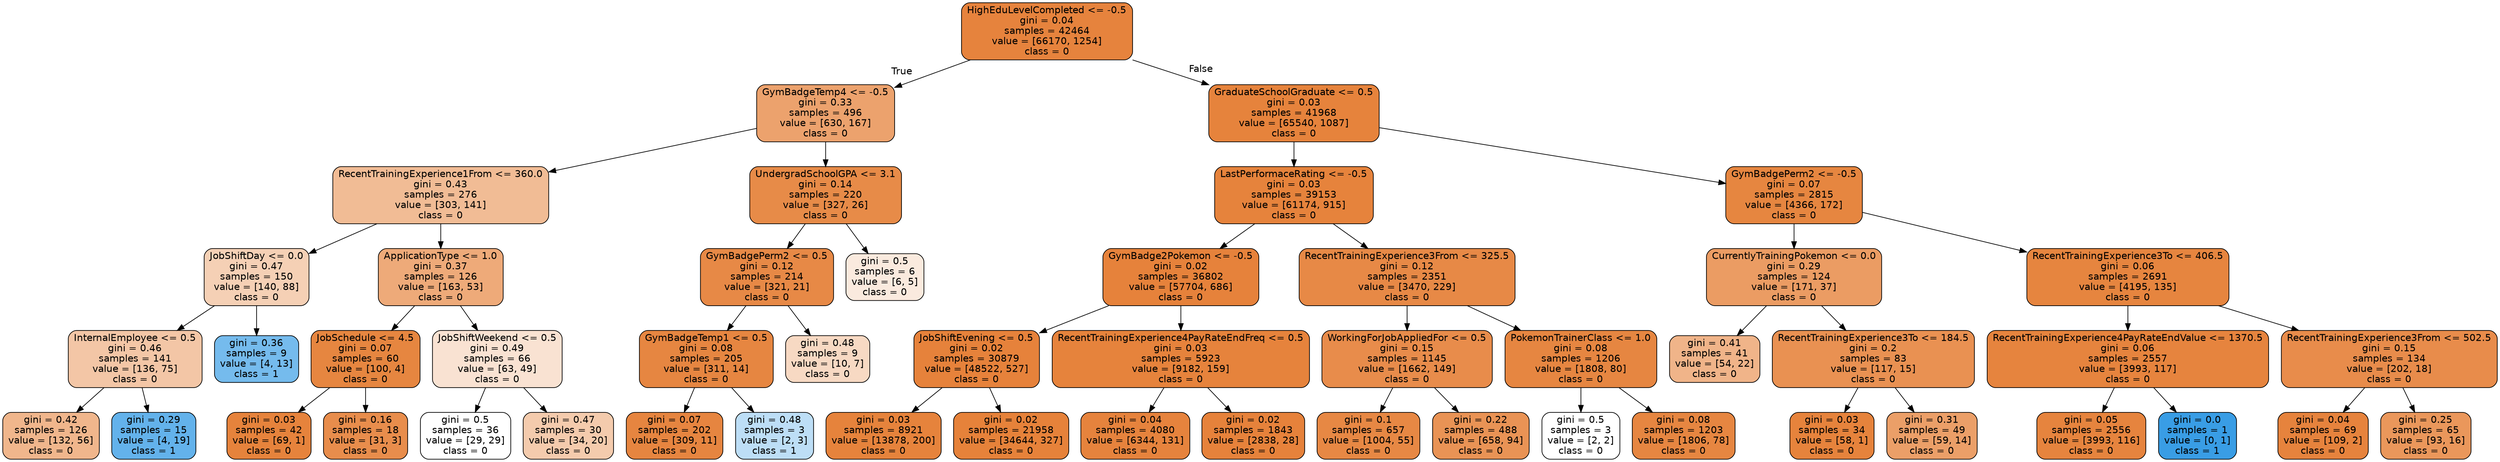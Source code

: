 digraph Tree {
node [shape=box, style="filled, rounded", color="black", fontname=helvetica] ;
edge [fontname=helvetica] ;
0 [label="HighEduLevelCompleted <= -0.5\ngini = 0.04\nsamples = 42464\nvalue = [66170, 1254]\nclass = 0", fillcolor="#e58139fa"] ;
1 [label="GymBadgeTemp4 <= -0.5\ngini = 0.33\nsamples = 496\nvalue = [630, 167]\nclass = 0", fillcolor="#e58139bb"] ;
0 -> 1 [labeldistance=2.5, labelangle=45, headlabel="True"] ;
2 [label="RecentTrainingExperience1From <= 360.0\ngini = 0.43\nsamples = 276\nvalue = [303, 141]\nclass = 0", fillcolor="#e5813988"] ;
1 -> 2 ;
3 [label="JobShiftDay <= 0.0\ngini = 0.47\nsamples = 150\nvalue = [140, 88]\nclass = 0", fillcolor="#e581395f"] ;
2 -> 3 ;
4 [label="InternalEmployee <= 0.5\ngini = 0.46\nsamples = 141\nvalue = [136, 75]\nclass = 0", fillcolor="#e5813972"] ;
3 -> 4 ;
5 [label="gini = 0.42\nsamples = 126\nvalue = [132, 56]\nclass = 0", fillcolor="#e5813993"] ;
4 -> 5 ;
6 [label="gini = 0.29\nsamples = 15\nvalue = [4, 19]\nclass = 1", fillcolor="#399de5c9"] ;
4 -> 6 ;
7 [label="gini = 0.36\nsamples = 9\nvalue = [4, 13]\nclass = 1", fillcolor="#399de5b1"] ;
3 -> 7 ;
8 [label="ApplicationType <= 1.0\ngini = 0.37\nsamples = 126\nvalue = [163, 53]\nclass = 0", fillcolor="#e58139ac"] ;
2 -> 8 ;
9 [label="JobSchedule <= 4.5\ngini = 0.07\nsamples = 60\nvalue = [100, 4]\nclass = 0", fillcolor="#e58139f5"] ;
8 -> 9 ;
10 [label="gini = 0.03\nsamples = 42\nvalue = [69, 1]\nclass = 0", fillcolor="#e58139fb"] ;
9 -> 10 ;
11 [label="gini = 0.16\nsamples = 18\nvalue = [31, 3]\nclass = 0", fillcolor="#e58139e6"] ;
9 -> 11 ;
12 [label="JobShiftWeekend <= 0.5\ngini = 0.49\nsamples = 66\nvalue = [63, 49]\nclass = 0", fillcolor="#e5813939"] ;
8 -> 12 ;
13 [label="gini = 0.5\nsamples = 36\nvalue = [29, 29]\nclass = 0", fillcolor="#e5813900"] ;
12 -> 13 ;
14 [label="gini = 0.47\nsamples = 30\nvalue = [34, 20]\nclass = 0", fillcolor="#e5813969"] ;
12 -> 14 ;
15 [label="UndergradSchoolGPA <= 3.1\ngini = 0.14\nsamples = 220\nvalue = [327, 26]\nclass = 0", fillcolor="#e58139eb"] ;
1 -> 15 ;
16 [label="GymBadgePerm2 <= 0.5\ngini = 0.12\nsamples = 214\nvalue = [321, 21]\nclass = 0", fillcolor="#e58139ee"] ;
15 -> 16 ;
17 [label="GymBadgeTemp1 <= 0.5\ngini = 0.08\nsamples = 205\nvalue = [311, 14]\nclass = 0", fillcolor="#e58139f4"] ;
16 -> 17 ;
18 [label="gini = 0.07\nsamples = 202\nvalue = [309, 11]\nclass = 0", fillcolor="#e58139f6"] ;
17 -> 18 ;
19 [label="gini = 0.48\nsamples = 3\nvalue = [2, 3]\nclass = 1", fillcolor="#399de555"] ;
17 -> 19 ;
20 [label="gini = 0.48\nsamples = 9\nvalue = [10, 7]\nclass = 0", fillcolor="#e581394d"] ;
16 -> 20 ;
21 [label="gini = 0.5\nsamples = 6\nvalue = [6, 5]\nclass = 0", fillcolor="#e581392a"] ;
15 -> 21 ;
22 [label="GraduateSchoolGraduate <= 0.5\ngini = 0.03\nsamples = 41968\nvalue = [65540, 1087]\nclass = 0", fillcolor="#e58139fb"] ;
0 -> 22 [labeldistance=2.5, labelangle=-45, headlabel="False"] ;
23 [label="LastPerformaceRating <= -0.5\ngini = 0.03\nsamples = 39153\nvalue = [61174, 915]\nclass = 0", fillcolor="#e58139fb"] ;
22 -> 23 ;
24 [label="GymBadge2Pokemon <= -0.5\ngini = 0.02\nsamples = 36802\nvalue = [57704, 686]\nclass = 0", fillcolor="#e58139fc"] ;
23 -> 24 ;
25 [label="JobShiftEvening <= 0.5\ngini = 0.02\nsamples = 30879\nvalue = [48522, 527]\nclass = 0", fillcolor="#e58139fc"] ;
24 -> 25 ;
26 [label="gini = 0.03\nsamples = 8921\nvalue = [13878, 200]\nclass = 0", fillcolor="#e58139fb"] ;
25 -> 26 ;
27 [label="gini = 0.02\nsamples = 21958\nvalue = [34644, 327]\nclass = 0", fillcolor="#e58139fd"] ;
25 -> 27 ;
28 [label="RecentTrainingExperience4PayRateEndFreq <= 0.5\ngini = 0.03\nsamples = 5923\nvalue = [9182, 159]\nclass = 0", fillcolor="#e58139fb"] ;
24 -> 28 ;
29 [label="gini = 0.04\nsamples = 4080\nvalue = [6344, 131]\nclass = 0", fillcolor="#e58139fa"] ;
28 -> 29 ;
30 [label="gini = 0.02\nsamples = 1843\nvalue = [2838, 28]\nclass = 0", fillcolor="#e58139fc"] ;
28 -> 30 ;
31 [label="RecentTrainingExperience3From <= 325.5\ngini = 0.12\nsamples = 2351\nvalue = [3470, 229]\nclass = 0", fillcolor="#e58139ee"] ;
23 -> 31 ;
32 [label="WorkingForJobAppliedFor <= 0.5\ngini = 0.15\nsamples = 1145\nvalue = [1662, 149]\nclass = 0", fillcolor="#e58139e8"] ;
31 -> 32 ;
33 [label="gini = 0.1\nsamples = 657\nvalue = [1004, 55]\nclass = 0", fillcolor="#e58139f1"] ;
32 -> 33 ;
34 [label="gini = 0.22\nsamples = 488\nvalue = [658, 94]\nclass = 0", fillcolor="#e58139db"] ;
32 -> 34 ;
35 [label="PokemonTrainerClass <= 1.0\ngini = 0.08\nsamples = 1206\nvalue = [1808, 80]\nclass = 0", fillcolor="#e58139f4"] ;
31 -> 35 ;
36 [label="gini = 0.5\nsamples = 3\nvalue = [2, 2]\nclass = 0", fillcolor="#e5813900"] ;
35 -> 36 ;
37 [label="gini = 0.08\nsamples = 1203\nvalue = [1806, 78]\nclass = 0", fillcolor="#e58139f4"] ;
35 -> 37 ;
38 [label="GymBadgePerm2 <= -0.5\ngini = 0.07\nsamples = 2815\nvalue = [4366, 172]\nclass = 0", fillcolor="#e58139f5"] ;
22 -> 38 ;
39 [label="CurrentlyTrainingPokemon <= 0.0\ngini = 0.29\nsamples = 124\nvalue = [171, 37]\nclass = 0", fillcolor="#e58139c8"] ;
38 -> 39 ;
40 [label="gini = 0.41\nsamples = 41\nvalue = [54, 22]\nclass = 0", fillcolor="#e5813997"] ;
39 -> 40 ;
41 [label="RecentTrainingExperience3To <= 184.5\ngini = 0.2\nsamples = 83\nvalue = [117, 15]\nclass = 0", fillcolor="#e58139de"] ;
39 -> 41 ;
42 [label="gini = 0.03\nsamples = 34\nvalue = [58, 1]\nclass = 0", fillcolor="#e58139fb"] ;
41 -> 42 ;
43 [label="gini = 0.31\nsamples = 49\nvalue = [59, 14]\nclass = 0", fillcolor="#e58139c2"] ;
41 -> 43 ;
44 [label="RecentTrainingExperience3To <= 406.5\ngini = 0.06\nsamples = 2691\nvalue = [4195, 135]\nclass = 0", fillcolor="#e58139f7"] ;
38 -> 44 ;
45 [label="RecentTrainingExperience4PayRateEndValue <= 1370.5\ngini = 0.06\nsamples = 2557\nvalue = [3993, 117]\nclass = 0", fillcolor="#e58139f8"] ;
44 -> 45 ;
46 [label="gini = 0.05\nsamples = 2556\nvalue = [3993, 116]\nclass = 0", fillcolor="#e58139f8"] ;
45 -> 46 ;
47 [label="gini = 0.0\nsamples = 1\nvalue = [0, 1]\nclass = 1", fillcolor="#399de5ff"] ;
45 -> 47 ;
48 [label="RecentTrainingExperience3From <= 502.5\ngini = 0.15\nsamples = 134\nvalue = [202, 18]\nclass = 0", fillcolor="#e58139e8"] ;
44 -> 48 ;
49 [label="gini = 0.04\nsamples = 69\nvalue = [109, 2]\nclass = 0", fillcolor="#e58139fa"] ;
48 -> 49 ;
50 [label="gini = 0.25\nsamples = 65\nvalue = [93, 16]\nclass = 0", fillcolor="#e58139d3"] ;
48 -> 50 ;
}
